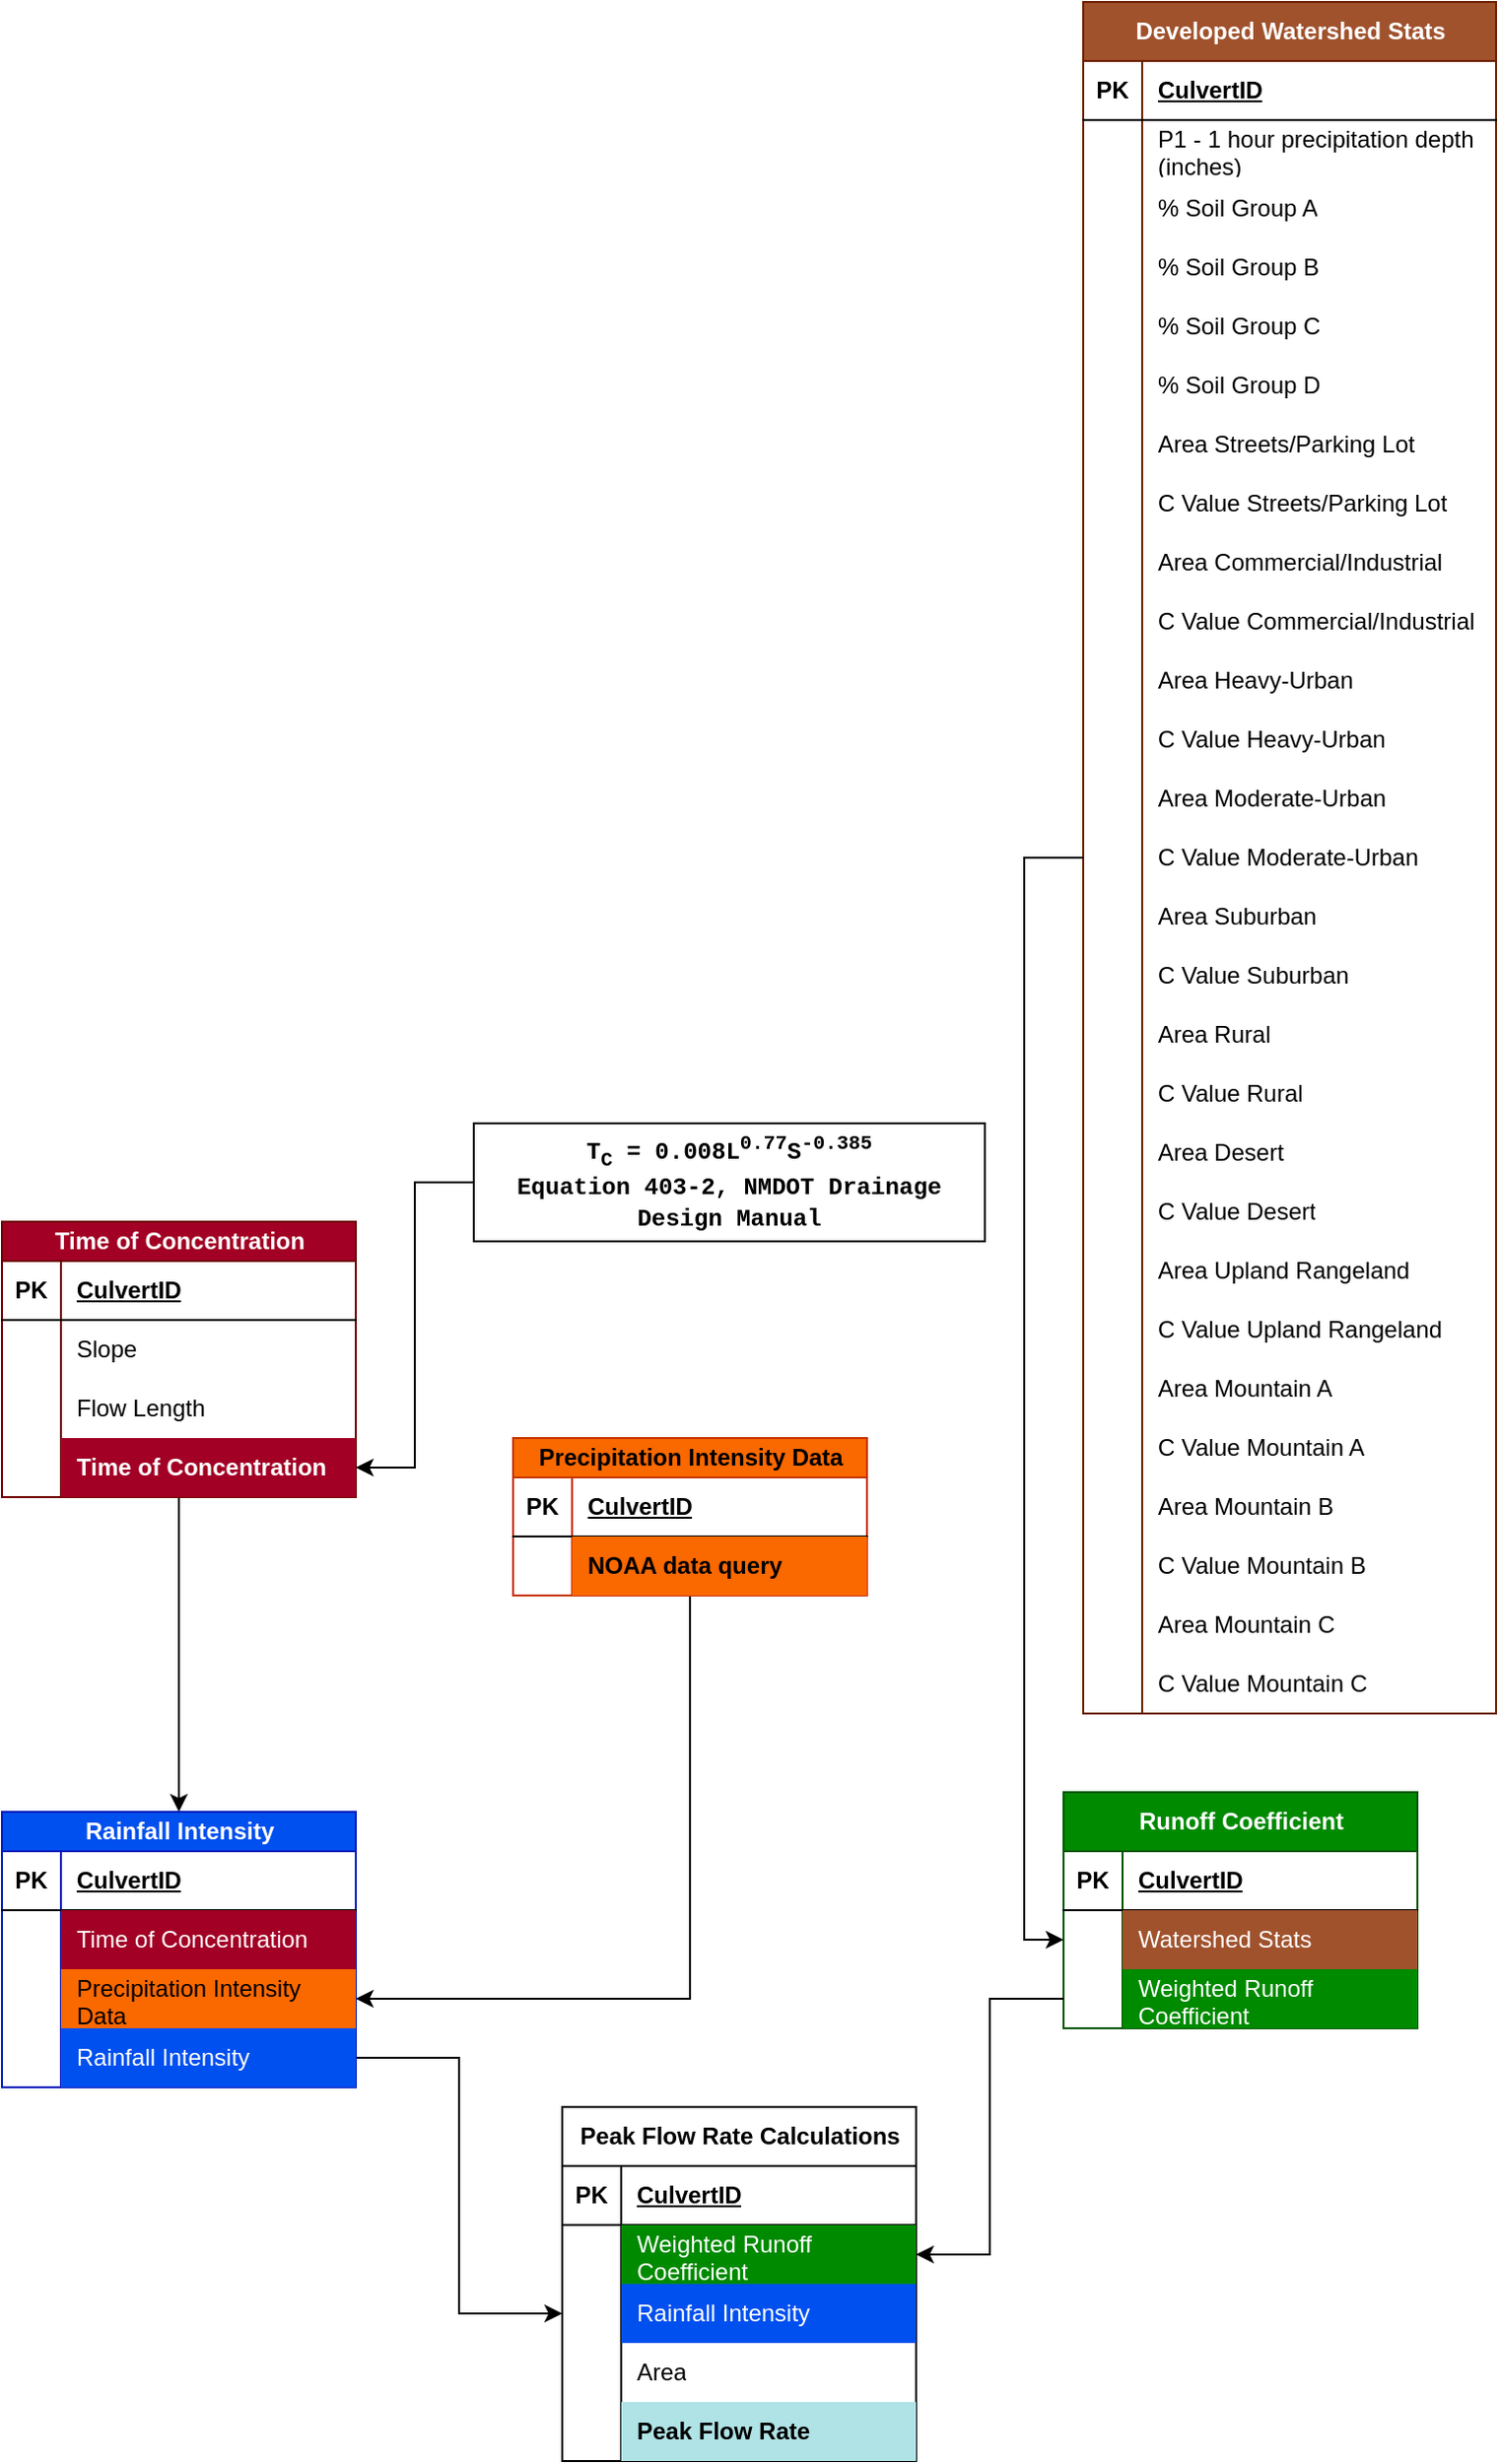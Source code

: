 <mxfile version="27.1.6">
  <diagram name="Page-1" id="UVsX04DEbwktPTbrriTj">
    <mxGraphModel dx="1714" dy="2043" grid="1" gridSize="10" guides="1" tooltips="1" connect="1" arrows="1" fold="1" page="1" pageScale="1" pageWidth="850" pageHeight="1100" math="0" shadow="0">
      <root>
        <mxCell id="0" />
        <mxCell id="1" parent="0" />
        <mxCell id="0A6Mt6PeeLsqoioUWAy--38" value="" style="edgeStyle=orthogonalEdgeStyle;rounded=0;orthogonalLoop=1;jettySize=auto;html=1;exitX=1;exitY=0.5;exitDx=0;exitDy=0;" edge="1" parent="1" source="0A6Mt6PeeLsqoioUWAy--32" target="0A6Mt6PeeLsqoioUWAy--8">
          <mxGeometry relative="1" as="geometry" />
        </mxCell>
        <mxCell id="0A6Mt6PeeLsqoioUWAy--1" value="Peak Flow Rate Calculations" style="shape=table;startSize=30;container=1;collapsible=1;childLayout=tableLayout;fixedRows=1;rowLines=0;fontStyle=1;align=center;resizeLast=1;html=1;" vertex="1" parent="1">
          <mxGeometry x="335" y="630" width="180" height="180" as="geometry" />
        </mxCell>
        <mxCell id="0A6Mt6PeeLsqoioUWAy--2" value="" style="shape=tableRow;horizontal=0;startSize=0;swimlaneHead=0;swimlaneBody=0;fillColor=none;collapsible=0;dropTarget=0;points=[[0,0.5],[1,0.5]];portConstraint=eastwest;top=0;left=0;right=0;bottom=1;" vertex="1" parent="0A6Mt6PeeLsqoioUWAy--1">
          <mxGeometry y="30" width="180" height="30" as="geometry" />
        </mxCell>
        <mxCell id="0A6Mt6PeeLsqoioUWAy--3" value="PK" style="shape=partialRectangle;connectable=0;fillColor=none;top=0;left=0;bottom=0;right=0;fontStyle=1;overflow=hidden;whiteSpace=wrap;html=1;" vertex="1" parent="0A6Mt6PeeLsqoioUWAy--2">
          <mxGeometry width="30" height="30" as="geometry">
            <mxRectangle width="30" height="30" as="alternateBounds" />
          </mxGeometry>
        </mxCell>
        <mxCell id="0A6Mt6PeeLsqoioUWAy--4" value="CulvertID" style="shape=partialRectangle;connectable=0;fillColor=none;top=0;left=0;bottom=0;right=0;align=left;spacingLeft=6;fontStyle=5;overflow=hidden;whiteSpace=wrap;html=1;" vertex="1" parent="0A6Mt6PeeLsqoioUWAy--2">
          <mxGeometry x="30" width="150" height="30" as="geometry">
            <mxRectangle width="150" height="30" as="alternateBounds" />
          </mxGeometry>
        </mxCell>
        <mxCell id="0A6Mt6PeeLsqoioUWAy--49" value="" style="shape=tableRow;horizontal=0;startSize=0;swimlaneHead=0;swimlaneBody=0;fillColor=none;collapsible=0;dropTarget=0;points=[[0,0.5],[1,0.5]];portConstraint=eastwest;top=0;left=0;right=0;bottom=0;" vertex="1" parent="0A6Mt6PeeLsqoioUWAy--1">
          <mxGeometry y="60" width="180" height="30" as="geometry" />
        </mxCell>
        <mxCell id="0A6Mt6PeeLsqoioUWAy--50" value="" style="shape=partialRectangle;connectable=0;fillColor=none;top=0;left=0;bottom=0;right=0;editable=1;overflow=hidden;whiteSpace=wrap;html=1;" vertex="1" parent="0A6Mt6PeeLsqoioUWAy--49">
          <mxGeometry width="30" height="30" as="geometry">
            <mxRectangle width="30" height="30" as="alternateBounds" />
          </mxGeometry>
        </mxCell>
        <mxCell id="0A6Mt6PeeLsqoioUWAy--51" value="Weighted Runoff Coefficient" style="shape=partialRectangle;connectable=0;fillColor=#008a00;top=0;left=0;bottom=0;right=0;align=left;spacingLeft=6;overflow=hidden;whiteSpace=wrap;html=1;fontColor=#ffffff;strokeColor=#005700;" vertex="1" parent="0A6Mt6PeeLsqoioUWAy--49">
          <mxGeometry x="30" width="150" height="30" as="geometry">
            <mxRectangle width="150" height="30" as="alternateBounds" />
          </mxGeometry>
        </mxCell>
        <mxCell id="0A6Mt6PeeLsqoioUWAy--8" value="" style="shape=tableRow;horizontal=0;startSize=0;swimlaneHead=0;swimlaneBody=0;fillColor=none;collapsible=0;dropTarget=0;points=[[0,0.5],[1,0.5]];portConstraint=eastwest;top=0;left=0;right=0;bottom=0;" vertex="1" parent="0A6Mt6PeeLsqoioUWAy--1">
          <mxGeometry y="90" width="180" height="30" as="geometry" />
        </mxCell>
        <mxCell id="0A6Mt6PeeLsqoioUWAy--9" value="" style="shape=partialRectangle;connectable=0;fillColor=none;top=0;left=0;bottom=0;right=0;editable=1;overflow=hidden;whiteSpace=wrap;html=1;" vertex="1" parent="0A6Mt6PeeLsqoioUWAy--8">
          <mxGeometry width="30" height="30" as="geometry">
            <mxRectangle width="30" height="30" as="alternateBounds" />
          </mxGeometry>
        </mxCell>
        <mxCell id="0A6Mt6PeeLsqoioUWAy--10" value="Rainfall Intensity" style="shape=partialRectangle;connectable=0;fillColor=#0050ef;top=0;left=0;bottom=0;right=0;align=left;spacingLeft=6;overflow=hidden;whiteSpace=wrap;html=1;fontColor=#ffffff;strokeColor=#001DBC;" vertex="1" parent="0A6Mt6PeeLsqoioUWAy--8">
          <mxGeometry x="30" width="150" height="30" as="geometry">
            <mxRectangle width="150" height="30" as="alternateBounds" />
          </mxGeometry>
        </mxCell>
        <mxCell id="0A6Mt6PeeLsqoioUWAy--11" value="" style="shape=tableRow;horizontal=0;startSize=0;swimlaneHead=0;swimlaneBody=0;fillColor=none;collapsible=0;dropTarget=0;points=[[0,0.5],[1,0.5]];portConstraint=eastwest;top=0;left=0;right=0;bottom=0;" vertex="1" parent="0A6Mt6PeeLsqoioUWAy--1">
          <mxGeometry y="120" width="180" height="30" as="geometry" />
        </mxCell>
        <mxCell id="0A6Mt6PeeLsqoioUWAy--12" value="" style="shape=partialRectangle;connectable=0;fillColor=none;top=0;left=0;bottom=0;right=0;editable=1;overflow=hidden;whiteSpace=wrap;html=1;" vertex="1" parent="0A6Mt6PeeLsqoioUWAy--11">
          <mxGeometry width="30" height="30" as="geometry">
            <mxRectangle width="30" height="30" as="alternateBounds" />
          </mxGeometry>
        </mxCell>
        <mxCell id="0A6Mt6PeeLsqoioUWAy--13" value="Area" style="shape=partialRectangle;connectable=0;fillColor=none;top=0;left=0;bottom=0;right=0;align=left;spacingLeft=6;overflow=hidden;whiteSpace=wrap;html=1;" vertex="1" parent="0A6Mt6PeeLsqoioUWAy--11">
          <mxGeometry x="30" width="150" height="30" as="geometry">
            <mxRectangle width="150" height="30" as="alternateBounds" />
          </mxGeometry>
        </mxCell>
        <mxCell id="0A6Mt6PeeLsqoioUWAy--5" value="" style="shape=tableRow;horizontal=0;startSize=0;swimlaneHead=0;swimlaneBody=0;fillColor=none;collapsible=0;dropTarget=0;points=[[0,0.5],[1,0.5]];portConstraint=eastwest;top=0;left=0;right=0;bottom=0;" vertex="1" parent="0A6Mt6PeeLsqoioUWAy--1">
          <mxGeometry y="150" width="180" height="30" as="geometry" />
        </mxCell>
        <mxCell id="0A6Mt6PeeLsqoioUWAy--6" value="" style="shape=partialRectangle;connectable=0;fillColor=none;top=0;left=0;bottom=0;right=0;editable=1;overflow=hidden;whiteSpace=wrap;html=1;" vertex="1" parent="0A6Mt6PeeLsqoioUWAy--5">
          <mxGeometry width="30" height="30" as="geometry">
            <mxRectangle width="30" height="30" as="alternateBounds" />
          </mxGeometry>
        </mxCell>
        <mxCell id="0A6Mt6PeeLsqoioUWAy--7" value="Peak Flow Rate" style="shape=partialRectangle;connectable=0;top=0;left=0;bottom=0;right=0;align=left;spacingLeft=6;overflow=hidden;whiteSpace=wrap;html=1;fontStyle=1;fillColor=light-dark(#B0E3E6,#FF0000);strokeColor=#0e8088;" vertex="1" parent="0A6Mt6PeeLsqoioUWAy--5">
          <mxGeometry x="30" width="150" height="30" as="geometry">
            <mxRectangle width="150" height="30" as="alternateBounds" />
          </mxGeometry>
        </mxCell>
        <mxCell id="0A6Mt6PeeLsqoioUWAy--108" value="" style="edgeStyle=orthogonalEdgeStyle;rounded=0;orthogonalLoop=1;jettySize=auto;html=1;" edge="1" parent="1" source="0A6Mt6PeeLsqoioUWAy--89" target="0A6Mt6PeeLsqoioUWAy--25">
          <mxGeometry relative="1" as="geometry" />
        </mxCell>
        <mxCell id="0A6Mt6PeeLsqoioUWAy--132" value="" style="edgeStyle=orthogonalEdgeStyle;rounded=0;orthogonalLoop=1;jettySize=auto;html=1;entryX=1;entryY=0.5;entryDx=0;entryDy=0;" edge="1" parent="1" source="0A6Mt6PeeLsqoioUWAy--119" target="0A6Mt6PeeLsqoioUWAy--42">
          <mxGeometry relative="1" as="geometry" />
        </mxCell>
        <mxCell id="0A6Mt6PeeLsqoioUWAy--25" value="Rainfall Intensity" style="shape=table;startSize=20;container=1;collapsible=1;childLayout=tableLayout;fixedRows=1;rowLines=0;fontStyle=1;align=center;resizeLast=1;html=1;fillColor=#0050ef;fontColor=#ffffff;strokeColor=#001DBC;swimlaneLine=1;" vertex="1" parent="1">
          <mxGeometry x="50" y="480" width="180" height="140" as="geometry">
            <mxRectangle x="30" y="470" width="160" height="30" as="alternateBounds" />
          </mxGeometry>
        </mxCell>
        <mxCell id="0A6Mt6PeeLsqoioUWAy--26" value="" style="shape=tableRow;horizontal=0;startSize=0;swimlaneHead=0;swimlaneBody=0;fillColor=none;collapsible=0;dropTarget=0;points=[[0,0.5],[1,0.5]];portConstraint=eastwest;top=0;left=0;right=0;bottom=1;" vertex="1" parent="0A6Mt6PeeLsqoioUWAy--25">
          <mxGeometry y="20" width="180" height="30" as="geometry" />
        </mxCell>
        <mxCell id="0A6Mt6PeeLsqoioUWAy--27" value="PK" style="shape=partialRectangle;connectable=0;fillColor=none;top=0;left=0;bottom=0;right=0;fontStyle=1;overflow=hidden;whiteSpace=wrap;html=1;" vertex="1" parent="0A6Mt6PeeLsqoioUWAy--26">
          <mxGeometry width="30" height="30" as="geometry">
            <mxRectangle width="30" height="30" as="alternateBounds" />
          </mxGeometry>
        </mxCell>
        <mxCell id="0A6Mt6PeeLsqoioUWAy--28" value="CulvertID" style="shape=partialRectangle;connectable=0;fillColor=none;top=0;left=0;bottom=0;right=0;align=left;spacingLeft=6;fontStyle=5;overflow=hidden;whiteSpace=wrap;html=1;" vertex="1" parent="0A6Mt6PeeLsqoioUWAy--26">
          <mxGeometry x="30" width="150" height="30" as="geometry">
            <mxRectangle width="150" height="30" as="alternateBounds" />
          </mxGeometry>
        </mxCell>
        <mxCell id="0A6Mt6PeeLsqoioUWAy--29" value="" style="shape=tableRow;horizontal=0;startSize=0;swimlaneHead=0;swimlaneBody=0;fillColor=none;collapsible=0;dropTarget=0;points=[[0,0.5],[1,0.5]];portConstraint=eastwest;top=0;left=0;right=0;bottom=0;" vertex="1" parent="0A6Mt6PeeLsqoioUWAy--25">
          <mxGeometry y="50" width="180" height="30" as="geometry" />
        </mxCell>
        <mxCell id="0A6Mt6PeeLsqoioUWAy--30" value="" style="shape=partialRectangle;connectable=0;fillColor=none;top=0;left=0;bottom=0;right=0;editable=1;overflow=hidden;whiteSpace=wrap;html=1;" vertex="1" parent="0A6Mt6PeeLsqoioUWAy--29">
          <mxGeometry width="30" height="30" as="geometry">
            <mxRectangle width="30" height="30" as="alternateBounds" />
          </mxGeometry>
        </mxCell>
        <mxCell id="0A6Mt6PeeLsqoioUWAy--31" value="Time of Concentration" style="shape=partialRectangle;connectable=0;fillColor=#a20025;top=0;left=0;bottom=0;right=0;align=left;spacingLeft=6;overflow=hidden;whiteSpace=wrap;html=1;fontColor=#ffffff;strokeColor=#6F0000;" vertex="1" parent="0A6Mt6PeeLsqoioUWAy--29">
          <mxGeometry x="30" width="150" height="30" as="geometry">
            <mxRectangle width="150" height="30" as="alternateBounds" />
          </mxGeometry>
        </mxCell>
        <mxCell id="0A6Mt6PeeLsqoioUWAy--42" value="" style="shape=tableRow;horizontal=0;startSize=0;swimlaneHead=0;swimlaneBody=0;fillColor=none;collapsible=0;dropTarget=0;points=[[0,0.5],[1,0.5]];portConstraint=eastwest;top=0;left=0;right=0;bottom=0;" vertex="1" parent="0A6Mt6PeeLsqoioUWAy--25">
          <mxGeometry y="80" width="180" height="30" as="geometry" />
        </mxCell>
        <mxCell id="0A6Mt6PeeLsqoioUWAy--43" value="" style="shape=partialRectangle;connectable=0;fillColor=none;top=0;left=0;bottom=0;right=0;editable=1;overflow=hidden;whiteSpace=wrap;html=1;" vertex="1" parent="0A6Mt6PeeLsqoioUWAy--42">
          <mxGeometry width="30" height="30" as="geometry">
            <mxRectangle width="30" height="30" as="alternateBounds" />
          </mxGeometry>
        </mxCell>
        <mxCell id="0A6Mt6PeeLsqoioUWAy--44" value="Precipitation Intensity Data" style="shape=partialRectangle;connectable=0;fillColor=#fa6800;top=0;left=0;bottom=0;right=0;align=left;spacingLeft=6;overflow=hidden;whiteSpace=wrap;html=1;fontColor=#000000;strokeColor=#C73500;" vertex="1" parent="0A6Mt6PeeLsqoioUWAy--42">
          <mxGeometry x="30" width="150" height="30" as="geometry">
            <mxRectangle width="150" height="30" as="alternateBounds" />
          </mxGeometry>
        </mxCell>
        <mxCell id="0A6Mt6PeeLsqoioUWAy--32" value="" style="shape=tableRow;horizontal=0;startSize=0;swimlaneHead=0;swimlaneBody=0;fillColor=none;collapsible=0;dropTarget=0;points=[[0,0.5],[1,0.5]];portConstraint=eastwest;top=0;left=0;right=0;bottom=0;" vertex="1" parent="0A6Mt6PeeLsqoioUWAy--25">
          <mxGeometry y="110" width="180" height="30" as="geometry" />
        </mxCell>
        <mxCell id="0A6Mt6PeeLsqoioUWAy--33" value="" style="shape=partialRectangle;connectable=0;fillColor=none;top=0;left=0;bottom=0;right=0;editable=1;overflow=hidden;whiteSpace=wrap;html=1;" vertex="1" parent="0A6Mt6PeeLsqoioUWAy--32">
          <mxGeometry width="30" height="30" as="geometry">
            <mxRectangle width="30" height="30" as="alternateBounds" />
          </mxGeometry>
        </mxCell>
        <mxCell id="0A6Mt6PeeLsqoioUWAy--34" value="Rainfall Intensity" style="shape=partialRectangle;connectable=0;fillColor=#0050ef;top=0;left=0;bottom=0;right=0;align=left;spacingLeft=6;overflow=hidden;whiteSpace=wrap;html=1;fontColor=#ffffff;strokeColor=#001DBC;" vertex="1" parent="0A6Mt6PeeLsqoioUWAy--32">
          <mxGeometry x="30" width="150" height="30" as="geometry">
            <mxRectangle width="150" height="30" as="alternateBounds" />
          </mxGeometry>
        </mxCell>
        <mxCell id="0A6Mt6PeeLsqoioUWAy--69" value="Runoff Coefficient" style="shape=table;startSize=30;container=1;collapsible=1;childLayout=tableLayout;fixedRows=1;rowLines=0;fontStyle=1;align=center;resizeLast=1;html=1;fillColor=#008a00;fontColor=#ffffff;strokeColor=#005700;" vertex="1" parent="1">
          <mxGeometry x="590" y="470" width="180" height="120" as="geometry" />
        </mxCell>
        <mxCell id="0A6Mt6PeeLsqoioUWAy--70" value="" style="shape=tableRow;horizontal=0;startSize=0;swimlaneHead=0;swimlaneBody=0;fillColor=none;collapsible=0;dropTarget=0;points=[[0,0.5],[1,0.5]];portConstraint=eastwest;top=0;left=0;right=0;bottom=1;" vertex="1" parent="0A6Mt6PeeLsqoioUWAy--69">
          <mxGeometry y="30" width="180" height="30" as="geometry" />
        </mxCell>
        <mxCell id="0A6Mt6PeeLsqoioUWAy--71" value="PK" style="shape=partialRectangle;connectable=0;fillColor=none;top=0;left=0;bottom=0;right=0;fontStyle=1;overflow=hidden;whiteSpace=wrap;html=1;" vertex="1" parent="0A6Mt6PeeLsqoioUWAy--70">
          <mxGeometry width="30" height="30" as="geometry">
            <mxRectangle width="30" height="30" as="alternateBounds" />
          </mxGeometry>
        </mxCell>
        <mxCell id="0A6Mt6PeeLsqoioUWAy--72" value="CulvertID" style="shape=partialRectangle;connectable=0;fillColor=none;top=0;left=0;bottom=0;right=0;align=left;spacingLeft=6;fontStyle=5;overflow=hidden;whiteSpace=wrap;html=1;" vertex="1" parent="0A6Mt6PeeLsqoioUWAy--70">
          <mxGeometry x="30" width="150" height="30" as="geometry">
            <mxRectangle width="150" height="30" as="alternateBounds" />
          </mxGeometry>
        </mxCell>
        <mxCell id="0A6Mt6PeeLsqoioUWAy--73" value="" style="shape=tableRow;horizontal=0;startSize=0;swimlaneHead=0;swimlaneBody=0;fillColor=none;collapsible=0;dropTarget=0;points=[[0,0.5],[1,0.5]];portConstraint=eastwest;top=0;left=0;right=0;bottom=0;" vertex="1" parent="0A6Mt6PeeLsqoioUWAy--69">
          <mxGeometry y="60" width="180" height="30" as="geometry" />
        </mxCell>
        <mxCell id="0A6Mt6PeeLsqoioUWAy--74" value="" style="shape=partialRectangle;connectable=0;fillColor=none;top=0;left=0;bottom=0;right=0;editable=1;overflow=hidden;whiteSpace=wrap;html=1;" vertex="1" parent="0A6Mt6PeeLsqoioUWAy--73">
          <mxGeometry width="30" height="30" as="geometry">
            <mxRectangle width="30" height="30" as="alternateBounds" />
          </mxGeometry>
        </mxCell>
        <mxCell id="0A6Mt6PeeLsqoioUWAy--75" value="Watershed Stats" style="shape=partialRectangle;connectable=0;fillColor=#a0522d;top=0;left=0;bottom=0;right=0;align=left;spacingLeft=6;overflow=hidden;whiteSpace=wrap;html=1;fontColor=#ffffff;strokeColor=#6D1F00;" vertex="1" parent="0A6Mt6PeeLsqoioUWAy--73">
          <mxGeometry x="30" width="150" height="30" as="geometry">
            <mxRectangle width="150" height="30" as="alternateBounds" />
          </mxGeometry>
        </mxCell>
        <mxCell id="0A6Mt6PeeLsqoioUWAy--79" value="" style="shape=tableRow;horizontal=0;startSize=0;swimlaneHead=0;swimlaneBody=0;fillColor=none;collapsible=0;dropTarget=0;points=[[0,0.5],[1,0.5]];portConstraint=eastwest;top=0;left=0;right=0;bottom=0;" vertex="1" parent="0A6Mt6PeeLsqoioUWAy--69">
          <mxGeometry y="90" width="180" height="30" as="geometry" />
        </mxCell>
        <mxCell id="0A6Mt6PeeLsqoioUWAy--80" value="" style="shape=partialRectangle;connectable=0;fillColor=none;top=0;left=0;bottom=0;right=0;editable=1;overflow=hidden;whiteSpace=wrap;html=1;" vertex="1" parent="0A6Mt6PeeLsqoioUWAy--79">
          <mxGeometry width="30" height="30" as="geometry">
            <mxRectangle width="30" height="30" as="alternateBounds" />
          </mxGeometry>
        </mxCell>
        <mxCell id="0A6Mt6PeeLsqoioUWAy--81" value="Weighted Runoff Coefficient" style="shape=partialRectangle;connectable=0;fillColor=#008a00;top=0;left=0;bottom=0;right=0;align=left;spacingLeft=6;overflow=hidden;whiteSpace=wrap;html=1;fontColor=#ffffff;strokeColor=#005700;" vertex="1" parent="0A6Mt6PeeLsqoioUWAy--79">
          <mxGeometry x="30" width="150" height="30" as="geometry">
            <mxRectangle width="150" height="30" as="alternateBounds" />
          </mxGeometry>
        </mxCell>
        <mxCell id="0A6Mt6PeeLsqoioUWAy--82" value="" style="edgeStyle=orthogonalEdgeStyle;rounded=0;orthogonalLoop=1;jettySize=auto;html=1;exitX=0;exitY=0.5;exitDx=0;exitDy=0;entryX=1;entryY=0.5;entryDx=0;entryDy=0;" edge="1" parent="1" source="0A6Mt6PeeLsqoioUWAy--79" target="0A6Mt6PeeLsqoioUWAy--49">
          <mxGeometry relative="1" as="geometry">
            <mxPoint x="720" y="800" as="sourcePoint" />
            <mxPoint x="510" y="671" as="targetPoint" />
          </mxGeometry>
        </mxCell>
        <mxCell id="0A6Mt6PeeLsqoioUWAy--89" value="Time of Concentration" style="shape=table;startSize=20;container=1;collapsible=1;childLayout=tableLayout;fixedRows=1;rowLines=0;fontStyle=1;align=center;resizeLast=1;html=1;fillColor=#a20025;fontColor=#ffffff;strokeColor=#6F0000;swimlaneLine=1;" vertex="1" parent="1">
          <mxGeometry x="50" y="180" width="180" height="140" as="geometry">
            <mxRectangle x="30" y="470" width="160" height="30" as="alternateBounds" />
          </mxGeometry>
        </mxCell>
        <mxCell id="0A6Mt6PeeLsqoioUWAy--90" value="" style="shape=tableRow;horizontal=0;startSize=0;swimlaneHead=0;swimlaneBody=0;fillColor=none;collapsible=0;dropTarget=0;points=[[0,0.5],[1,0.5]];portConstraint=eastwest;top=0;left=0;right=0;bottom=1;" vertex="1" parent="0A6Mt6PeeLsqoioUWAy--89">
          <mxGeometry y="20" width="180" height="30" as="geometry" />
        </mxCell>
        <mxCell id="0A6Mt6PeeLsqoioUWAy--91" value="PK" style="shape=partialRectangle;connectable=0;fillColor=none;top=0;left=0;bottom=0;right=0;fontStyle=1;overflow=hidden;whiteSpace=wrap;html=1;" vertex="1" parent="0A6Mt6PeeLsqoioUWAy--90">
          <mxGeometry width="30" height="30" as="geometry">
            <mxRectangle width="30" height="30" as="alternateBounds" />
          </mxGeometry>
        </mxCell>
        <mxCell id="0A6Mt6PeeLsqoioUWAy--92" value="CulvertID" style="shape=partialRectangle;connectable=0;fillColor=none;top=0;left=0;bottom=0;right=0;align=left;spacingLeft=6;fontStyle=5;overflow=hidden;whiteSpace=wrap;html=1;" vertex="1" parent="0A6Mt6PeeLsqoioUWAy--90">
          <mxGeometry x="30" width="150" height="30" as="geometry">
            <mxRectangle width="150" height="30" as="alternateBounds" />
          </mxGeometry>
        </mxCell>
        <mxCell id="0A6Mt6PeeLsqoioUWAy--93" value="" style="shape=tableRow;horizontal=0;startSize=0;swimlaneHead=0;swimlaneBody=0;fillColor=none;collapsible=0;dropTarget=0;points=[[0,0.5],[1,0.5]];portConstraint=eastwest;top=0;left=0;right=0;bottom=0;" vertex="1" parent="0A6Mt6PeeLsqoioUWAy--89">
          <mxGeometry y="50" width="180" height="30" as="geometry" />
        </mxCell>
        <mxCell id="0A6Mt6PeeLsqoioUWAy--94" value="" style="shape=partialRectangle;connectable=0;fillColor=none;top=0;left=0;bottom=0;right=0;editable=1;overflow=hidden;whiteSpace=wrap;html=1;" vertex="1" parent="0A6Mt6PeeLsqoioUWAy--93">
          <mxGeometry width="30" height="30" as="geometry">
            <mxRectangle width="30" height="30" as="alternateBounds" />
          </mxGeometry>
        </mxCell>
        <mxCell id="0A6Mt6PeeLsqoioUWAy--95" value="Slope" style="shape=partialRectangle;connectable=0;fillColor=none;top=0;left=0;bottom=0;right=0;align=left;spacingLeft=6;overflow=hidden;whiteSpace=wrap;html=1;" vertex="1" parent="0A6Mt6PeeLsqoioUWAy--93">
          <mxGeometry x="30" width="150" height="30" as="geometry">
            <mxRectangle width="150" height="30" as="alternateBounds" />
          </mxGeometry>
        </mxCell>
        <mxCell id="0A6Mt6PeeLsqoioUWAy--96" value="" style="shape=tableRow;horizontal=0;startSize=0;swimlaneHead=0;swimlaneBody=0;fillColor=none;collapsible=0;dropTarget=0;points=[[0,0.5],[1,0.5]];portConstraint=eastwest;top=0;left=0;right=0;bottom=0;" vertex="1" parent="0A6Mt6PeeLsqoioUWAy--89">
          <mxGeometry y="80" width="180" height="30" as="geometry" />
        </mxCell>
        <mxCell id="0A6Mt6PeeLsqoioUWAy--97" value="" style="shape=partialRectangle;connectable=0;fillColor=none;top=0;left=0;bottom=0;right=0;editable=1;overflow=hidden;whiteSpace=wrap;html=1;" vertex="1" parent="0A6Mt6PeeLsqoioUWAy--96">
          <mxGeometry width="30" height="30" as="geometry">
            <mxRectangle width="30" height="30" as="alternateBounds" />
          </mxGeometry>
        </mxCell>
        <mxCell id="0A6Mt6PeeLsqoioUWAy--98" value="Flow Length" style="shape=partialRectangle;connectable=0;fillColor=none;top=0;left=0;bottom=0;right=0;align=left;spacingLeft=6;overflow=hidden;whiteSpace=wrap;html=1;" vertex="1" parent="0A6Mt6PeeLsqoioUWAy--96">
          <mxGeometry x="30" width="150" height="30" as="geometry">
            <mxRectangle width="150" height="30" as="alternateBounds" />
          </mxGeometry>
        </mxCell>
        <mxCell id="0A6Mt6PeeLsqoioUWAy--99" value="" style="shape=tableRow;horizontal=0;startSize=0;swimlaneHead=0;swimlaneBody=0;fillColor=none;collapsible=0;dropTarget=0;points=[[0,0.5],[1,0.5]];portConstraint=eastwest;top=0;left=0;right=0;bottom=0;" vertex="1" parent="0A6Mt6PeeLsqoioUWAy--89">
          <mxGeometry y="110" width="180" height="30" as="geometry" />
        </mxCell>
        <mxCell id="0A6Mt6PeeLsqoioUWAy--100" value="" style="shape=partialRectangle;connectable=0;fillColor=none;top=0;left=0;bottom=0;right=0;editable=1;overflow=hidden;whiteSpace=wrap;html=1;" vertex="1" parent="0A6Mt6PeeLsqoioUWAy--99">
          <mxGeometry width="30" height="30" as="geometry">
            <mxRectangle width="30" height="30" as="alternateBounds" />
          </mxGeometry>
        </mxCell>
        <mxCell id="0A6Mt6PeeLsqoioUWAy--101" value="Time of Concentration" style="shape=partialRectangle;connectable=0;fillColor=#a20025;top=0;left=0;bottom=0;right=0;align=left;spacingLeft=6;overflow=hidden;whiteSpace=wrap;html=1;fontColor=#ffffff;strokeColor=#6F0000;fontStyle=1" vertex="1" parent="0A6Mt6PeeLsqoioUWAy--99">
          <mxGeometry x="30" width="150" height="30" as="geometry">
            <mxRectangle width="150" height="30" as="alternateBounds" />
          </mxGeometry>
        </mxCell>
        <mxCell id="0A6Mt6PeeLsqoioUWAy--110" style="edgeStyle=orthogonalEdgeStyle;rounded=0;orthogonalLoop=1;jettySize=auto;html=1;exitX=0;exitY=0.5;exitDx=0;exitDy=0;entryX=1;entryY=0.5;entryDx=0;entryDy=0;" edge="1" parent="1" source="0A6Mt6PeeLsqoioUWAy--109" target="0A6Mt6PeeLsqoioUWAy--99">
          <mxGeometry relative="1" as="geometry" />
        </mxCell>
        <mxCell id="0A6Mt6PeeLsqoioUWAy--109" value="&lt;font face=&quot;Courier New&quot;&gt;T&lt;sub style=&quot;&quot;&gt;C&lt;/sub&gt;&amp;nbsp;= 0.008L&lt;sup style=&quot;&quot;&gt;0.77&lt;/sup&gt;S&lt;sup style=&quot;&quot;&gt;-0.385&lt;/sup&gt;&lt;/font&gt;&lt;div&gt;&lt;font face=&quot;Courier New&quot;&gt;Equation 403-2, NMDOT Drainage Design Manual&lt;/font&gt;&lt;/div&gt;" style="whiteSpace=wrap;html=1;startSize=20;fontStyle=1;" vertex="1" parent="1">
          <mxGeometry x="290" y="130" width="260" height="60" as="geometry" />
        </mxCell>
        <mxCell id="0A6Mt6PeeLsqoioUWAy--119" value="Precipitation Intensity Data" style="shape=table;startSize=20;container=1;collapsible=1;childLayout=tableLayout;fixedRows=1;rowLines=0;fontStyle=1;align=center;resizeLast=1;html=1;fillColor=#fa6800;fontColor=#000000;strokeColor=#C73500;swimlaneLine=1;" vertex="1" parent="1">
          <mxGeometry x="310" y="290" width="180" height="80" as="geometry">
            <mxRectangle x="30" y="470" width="160" height="30" as="alternateBounds" />
          </mxGeometry>
        </mxCell>
        <mxCell id="0A6Mt6PeeLsqoioUWAy--120" value="" style="shape=tableRow;horizontal=0;startSize=0;swimlaneHead=0;swimlaneBody=0;fillColor=none;collapsible=0;dropTarget=0;points=[[0,0.5],[1,0.5]];portConstraint=eastwest;top=0;left=0;right=0;bottom=1;" vertex="1" parent="0A6Mt6PeeLsqoioUWAy--119">
          <mxGeometry y="20" width="180" height="30" as="geometry" />
        </mxCell>
        <mxCell id="0A6Mt6PeeLsqoioUWAy--121" value="PK" style="shape=partialRectangle;connectable=0;fillColor=none;top=0;left=0;bottom=0;right=0;fontStyle=1;overflow=hidden;whiteSpace=wrap;html=1;" vertex="1" parent="0A6Mt6PeeLsqoioUWAy--120">
          <mxGeometry width="30" height="30" as="geometry">
            <mxRectangle width="30" height="30" as="alternateBounds" />
          </mxGeometry>
        </mxCell>
        <mxCell id="0A6Mt6PeeLsqoioUWAy--122" value="CulvertID" style="shape=partialRectangle;connectable=0;fillColor=none;top=0;left=0;bottom=0;right=0;align=left;spacingLeft=6;fontStyle=5;overflow=hidden;whiteSpace=wrap;html=1;" vertex="1" parent="0A6Mt6PeeLsqoioUWAy--120">
          <mxGeometry x="30" width="150" height="30" as="geometry">
            <mxRectangle width="150" height="30" as="alternateBounds" />
          </mxGeometry>
        </mxCell>
        <mxCell id="0A6Mt6PeeLsqoioUWAy--129" value="" style="shape=tableRow;horizontal=0;startSize=0;swimlaneHead=0;swimlaneBody=0;fillColor=none;collapsible=0;dropTarget=0;points=[[0,0.5],[1,0.5]];portConstraint=eastwest;top=0;left=0;right=0;bottom=0;" vertex="1" parent="0A6Mt6PeeLsqoioUWAy--119">
          <mxGeometry y="50" width="180" height="30" as="geometry" />
        </mxCell>
        <mxCell id="0A6Mt6PeeLsqoioUWAy--130" value="" style="shape=partialRectangle;connectable=0;fillColor=none;top=0;left=0;bottom=0;right=0;editable=1;overflow=hidden;whiteSpace=wrap;html=1;" vertex="1" parent="0A6Mt6PeeLsqoioUWAy--129">
          <mxGeometry width="30" height="30" as="geometry">
            <mxRectangle width="30" height="30" as="alternateBounds" />
          </mxGeometry>
        </mxCell>
        <mxCell id="0A6Mt6PeeLsqoioUWAy--131" value="NOAA data query" style="shape=partialRectangle;connectable=0;fillColor=#fa6800;top=0;left=0;bottom=0;right=0;align=left;spacingLeft=6;overflow=hidden;whiteSpace=wrap;html=1;fontColor=#000000;strokeColor=#C73500;fontStyle=1" vertex="1" parent="0A6Mt6PeeLsqoioUWAy--129">
          <mxGeometry x="30" width="150" height="30" as="geometry">
            <mxRectangle width="150" height="30" as="alternateBounds" />
          </mxGeometry>
        </mxCell>
        <mxCell id="0A6Mt6PeeLsqoioUWAy--133" value="Developed Watershed Stats" style="shape=table;startSize=30;container=1;collapsible=1;childLayout=tableLayout;fixedRows=1;rowLines=0;fontStyle=1;align=center;resizeLast=1;html=1;fillColor=#a0522d;fontColor=#ffffff;strokeColor=#6D1F00;" vertex="1" parent="1">
          <mxGeometry x="600" y="-440" width="210" height="870" as="geometry">
            <mxRectangle x="620" y="320" width="190" height="30" as="alternateBounds" />
          </mxGeometry>
        </mxCell>
        <mxCell id="0A6Mt6PeeLsqoioUWAy--134" value="" style="shape=tableRow;horizontal=0;startSize=0;swimlaneHead=0;swimlaneBody=0;fillColor=none;collapsible=0;dropTarget=0;points=[[0,0.5],[1,0.5]];portConstraint=eastwest;top=0;left=0;right=0;bottom=1;" vertex="1" parent="0A6Mt6PeeLsqoioUWAy--133">
          <mxGeometry y="30" width="210" height="30" as="geometry" />
        </mxCell>
        <mxCell id="0A6Mt6PeeLsqoioUWAy--135" value="PK" style="shape=partialRectangle;connectable=0;fillColor=none;top=0;left=0;bottom=0;right=0;fontStyle=1;overflow=hidden;whiteSpace=wrap;html=1;" vertex="1" parent="0A6Mt6PeeLsqoioUWAy--134">
          <mxGeometry width="30" height="30" as="geometry">
            <mxRectangle width="30" height="30" as="alternateBounds" />
          </mxGeometry>
        </mxCell>
        <mxCell id="0A6Mt6PeeLsqoioUWAy--136" value="CulvertID" style="shape=partialRectangle;connectable=0;fillColor=none;top=0;left=0;bottom=0;right=0;align=left;spacingLeft=6;fontStyle=5;overflow=hidden;whiteSpace=wrap;html=1;" vertex="1" parent="0A6Mt6PeeLsqoioUWAy--134">
          <mxGeometry x="30" width="180" height="30" as="geometry">
            <mxRectangle width="180" height="30" as="alternateBounds" />
          </mxGeometry>
        </mxCell>
        <mxCell id="0A6Mt6PeeLsqoioUWAy--165" value="" style="shape=tableRow;horizontal=0;startSize=0;swimlaneHead=0;swimlaneBody=0;fillColor=none;collapsible=0;dropTarget=0;points=[[0,0.5],[1,0.5]];portConstraint=eastwest;top=0;left=0;right=0;bottom=0;" vertex="1" parent="0A6Mt6PeeLsqoioUWAy--133">
          <mxGeometry y="60" width="210" height="30" as="geometry" />
        </mxCell>
        <mxCell id="0A6Mt6PeeLsqoioUWAy--166" value="" style="shape=partialRectangle;connectable=0;fillColor=none;top=0;left=0;bottom=0;right=0;editable=1;overflow=hidden;whiteSpace=wrap;html=1;" vertex="1" parent="0A6Mt6PeeLsqoioUWAy--165">
          <mxGeometry width="30" height="30" as="geometry">
            <mxRectangle width="30" height="30" as="alternateBounds" />
          </mxGeometry>
        </mxCell>
        <mxCell id="0A6Mt6PeeLsqoioUWAy--167" value="P1 - 1 hour precipitation depth (inches)" style="shape=partialRectangle;connectable=0;fillColor=none;top=0;left=0;bottom=0;right=0;align=left;spacingLeft=6;overflow=hidden;whiteSpace=wrap;html=1;" vertex="1" parent="0A6Mt6PeeLsqoioUWAy--165">
          <mxGeometry x="30" width="180" height="30" as="geometry">
            <mxRectangle width="180" height="30" as="alternateBounds" />
          </mxGeometry>
        </mxCell>
        <mxCell id="0A6Mt6PeeLsqoioUWAy--259" value="" style="shape=tableRow;horizontal=0;startSize=0;swimlaneHead=0;swimlaneBody=0;fillColor=none;collapsible=0;dropTarget=0;points=[[0,0.5],[1,0.5]];portConstraint=eastwest;top=0;left=0;right=0;bottom=0;" vertex="1" parent="0A6Mt6PeeLsqoioUWAy--133">
          <mxGeometry y="90" width="210" height="30" as="geometry" />
        </mxCell>
        <mxCell id="0A6Mt6PeeLsqoioUWAy--260" value="" style="shape=partialRectangle;connectable=0;fillColor=none;top=0;left=0;bottom=0;right=0;editable=1;overflow=hidden;whiteSpace=wrap;html=1;" vertex="1" parent="0A6Mt6PeeLsqoioUWAy--259">
          <mxGeometry width="30" height="30" as="geometry">
            <mxRectangle width="30" height="30" as="alternateBounds" />
          </mxGeometry>
        </mxCell>
        <mxCell id="0A6Mt6PeeLsqoioUWAy--261" value="% Soil Group A" style="shape=partialRectangle;connectable=0;fillColor=none;top=0;left=0;bottom=0;right=0;align=left;spacingLeft=6;overflow=hidden;whiteSpace=wrap;html=1;" vertex="1" parent="0A6Mt6PeeLsqoioUWAy--259">
          <mxGeometry x="30" width="180" height="30" as="geometry">
            <mxRectangle width="180" height="30" as="alternateBounds" />
          </mxGeometry>
        </mxCell>
        <mxCell id="0A6Mt6PeeLsqoioUWAy--146" value="" style="shape=tableRow;horizontal=0;startSize=0;swimlaneHead=0;swimlaneBody=0;fillColor=none;collapsible=0;dropTarget=0;points=[[0,0.5],[1,0.5]];portConstraint=eastwest;top=0;left=0;right=0;bottom=0;" vertex="1" parent="0A6Mt6PeeLsqoioUWAy--133">
          <mxGeometry y="120" width="210" height="30" as="geometry" />
        </mxCell>
        <mxCell id="0A6Mt6PeeLsqoioUWAy--147" value="" style="shape=partialRectangle;connectable=0;fillColor=none;top=0;left=0;bottom=0;right=0;editable=1;overflow=hidden;whiteSpace=wrap;html=1;" vertex="1" parent="0A6Mt6PeeLsqoioUWAy--146">
          <mxGeometry width="30" height="30" as="geometry">
            <mxRectangle width="30" height="30" as="alternateBounds" />
          </mxGeometry>
        </mxCell>
        <mxCell id="0A6Mt6PeeLsqoioUWAy--148" value="% Soil Group B" style="shape=partialRectangle;connectable=0;fillColor=none;top=0;left=0;bottom=0;right=0;align=left;spacingLeft=6;overflow=hidden;whiteSpace=wrap;html=1;" vertex="1" parent="0A6Mt6PeeLsqoioUWAy--146">
          <mxGeometry x="30" width="180" height="30" as="geometry">
            <mxRectangle width="180" height="30" as="alternateBounds" />
          </mxGeometry>
        </mxCell>
        <mxCell id="0A6Mt6PeeLsqoioUWAy--149" value="" style="shape=tableRow;horizontal=0;startSize=0;swimlaneHead=0;swimlaneBody=0;fillColor=none;collapsible=0;dropTarget=0;points=[[0,0.5],[1,0.5]];portConstraint=eastwest;top=0;left=0;right=0;bottom=0;" vertex="1" parent="0A6Mt6PeeLsqoioUWAy--133">
          <mxGeometry y="150" width="210" height="30" as="geometry" />
        </mxCell>
        <mxCell id="0A6Mt6PeeLsqoioUWAy--150" value="" style="shape=partialRectangle;connectable=0;fillColor=none;top=0;left=0;bottom=0;right=0;editable=1;overflow=hidden;whiteSpace=wrap;html=1;" vertex="1" parent="0A6Mt6PeeLsqoioUWAy--149">
          <mxGeometry width="30" height="30" as="geometry">
            <mxRectangle width="30" height="30" as="alternateBounds" />
          </mxGeometry>
        </mxCell>
        <mxCell id="0A6Mt6PeeLsqoioUWAy--151" value="% Soil Group C" style="shape=partialRectangle;connectable=0;fillColor=none;top=0;left=0;bottom=0;right=0;align=left;spacingLeft=6;overflow=hidden;whiteSpace=wrap;html=1;" vertex="1" parent="0A6Mt6PeeLsqoioUWAy--149">
          <mxGeometry x="30" width="180" height="30" as="geometry">
            <mxRectangle width="180" height="30" as="alternateBounds" />
          </mxGeometry>
        </mxCell>
        <mxCell id="0A6Mt6PeeLsqoioUWAy--152" value="" style="shape=tableRow;horizontal=0;startSize=0;swimlaneHead=0;swimlaneBody=0;fillColor=none;collapsible=0;dropTarget=0;points=[[0,0.5],[1,0.5]];portConstraint=eastwest;top=0;left=0;right=0;bottom=0;" vertex="1" parent="0A6Mt6PeeLsqoioUWAy--133">
          <mxGeometry y="180" width="210" height="30" as="geometry" />
        </mxCell>
        <mxCell id="0A6Mt6PeeLsqoioUWAy--153" value="" style="shape=partialRectangle;connectable=0;fillColor=none;top=0;left=0;bottom=0;right=0;editable=1;overflow=hidden;whiteSpace=wrap;html=1;" vertex="1" parent="0A6Mt6PeeLsqoioUWAy--152">
          <mxGeometry width="30" height="30" as="geometry">
            <mxRectangle width="30" height="30" as="alternateBounds" />
          </mxGeometry>
        </mxCell>
        <mxCell id="0A6Mt6PeeLsqoioUWAy--154" value="% Soil Group D" style="shape=partialRectangle;connectable=0;fillColor=none;top=0;left=0;bottom=0;right=0;align=left;spacingLeft=6;overflow=hidden;whiteSpace=wrap;html=1;" vertex="1" parent="0A6Mt6PeeLsqoioUWAy--152">
          <mxGeometry x="30" width="180" height="30" as="geometry">
            <mxRectangle width="180" height="30" as="alternateBounds" />
          </mxGeometry>
        </mxCell>
        <mxCell id="0A6Mt6PeeLsqoioUWAy--159" value="" style="shape=tableRow;horizontal=0;startSize=0;swimlaneHead=0;swimlaneBody=0;fillColor=none;collapsible=0;dropTarget=0;points=[[0,0.5],[1,0.5]];portConstraint=eastwest;top=0;left=0;right=0;bottom=0;" vertex="1" parent="0A6Mt6PeeLsqoioUWAy--133">
          <mxGeometry y="210" width="210" height="30" as="geometry" />
        </mxCell>
        <mxCell id="0A6Mt6PeeLsqoioUWAy--160" value="" style="shape=partialRectangle;connectable=0;fillColor=none;top=0;left=0;bottom=0;right=0;editable=1;overflow=hidden;whiteSpace=wrap;html=1;" vertex="1" parent="0A6Mt6PeeLsqoioUWAy--159">
          <mxGeometry width="30" height="30" as="geometry">
            <mxRectangle width="30" height="30" as="alternateBounds" />
          </mxGeometry>
        </mxCell>
        <mxCell id="0A6Mt6PeeLsqoioUWAy--161" value="Area Streets/Parking Lot" style="shape=partialRectangle;connectable=0;fillColor=none;top=0;left=0;bottom=0;right=0;align=left;spacingLeft=6;overflow=hidden;whiteSpace=wrap;html=1;" vertex="1" parent="0A6Mt6PeeLsqoioUWAy--159">
          <mxGeometry x="30" width="180" height="30" as="geometry">
            <mxRectangle width="180" height="30" as="alternateBounds" />
          </mxGeometry>
        </mxCell>
        <mxCell id="0A6Mt6PeeLsqoioUWAy--195" value="" style="shape=tableRow;horizontal=0;startSize=0;swimlaneHead=0;swimlaneBody=0;fillColor=none;collapsible=0;dropTarget=0;points=[[0,0.5],[1,0.5]];portConstraint=eastwest;top=0;left=0;right=0;bottom=0;" vertex="1" parent="0A6Mt6PeeLsqoioUWAy--133">
          <mxGeometry y="240" width="210" height="30" as="geometry" />
        </mxCell>
        <mxCell id="0A6Mt6PeeLsqoioUWAy--196" value="" style="shape=partialRectangle;connectable=0;fillColor=none;top=0;left=0;bottom=0;right=0;editable=1;overflow=hidden;whiteSpace=wrap;html=1;" vertex="1" parent="0A6Mt6PeeLsqoioUWAy--195">
          <mxGeometry width="30" height="30" as="geometry">
            <mxRectangle width="30" height="30" as="alternateBounds" />
          </mxGeometry>
        </mxCell>
        <mxCell id="0A6Mt6PeeLsqoioUWAy--197" value="C Value Streets/Parking Lot" style="shape=partialRectangle;connectable=0;fillColor=none;top=0;left=0;bottom=0;right=0;align=left;spacingLeft=6;overflow=hidden;whiteSpace=wrap;html=1;" vertex="1" parent="0A6Mt6PeeLsqoioUWAy--195">
          <mxGeometry x="30" width="180" height="30" as="geometry">
            <mxRectangle width="180" height="30" as="alternateBounds" />
          </mxGeometry>
        </mxCell>
        <mxCell id="0A6Mt6PeeLsqoioUWAy--162" value="" style="shape=tableRow;horizontal=0;startSize=0;swimlaneHead=0;swimlaneBody=0;fillColor=none;collapsible=0;dropTarget=0;points=[[0,0.5],[1,0.5]];portConstraint=eastwest;top=0;left=0;right=0;bottom=0;" vertex="1" parent="0A6Mt6PeeLsqoioUWAy--133">
          <mxGeometry y="270" width="210" height="30" as="geometry" />
        </mxCell>
        <mxCell id="0A6Mt6PeeLsqoioUWAy--163" value="" style="shape=partialRectangle;connectable=0;fillColor=none;top=0;left=0;bottom=0;right=0;editable=1;overflow=hidden;whiteSpace=wrap;html=1;" vertex="1" parent="0A6Mt6PeeLsqoioUWAy--162">
          <mxGeometry width="30" height="30" as="geometry">
            <mxRectangle width="30" height="30" as="alternateBounds" />
          </mxGeometry>
        </mxCell>
        <mxCell id="0A6Mt6PeeLsqoioUWAy--164" value="Area Commercial/Industrial" style="shape=partialRectangle;connectable=0;fillColor=none;top=0;left=0;bottom=0;right=0;align=left;spacingLeft=6;overflow=hidden;whiteSpace=wrap;html=1;" vertex="1" parent="0A6Mt6PeeLsqoioUWAy--162">
          <mxGeometry x="30" width="180" height="30" as="geometry">
            <mxRectangle width="180" height="30" as="alternateBounds" />
          </mxGeometry>
        </mxCell>
        <mxCell id="0A6Mt6PeeLsqoioUWAy--198" value="" style="shape=tableRow;horizontal=0;startSize=0;swimlaneHead=0;swimlaneBody=0;fillColor=none;collapsible=0;dropTarget=0;points=[[0,0.5],[1,0.5]];portConstraint=eastwest;top=0;left=0;right=0;bottom=0;" vertex="1" parent="0A6Mt6PeeLsqoioUWAy--133">
          <mxGeometry y="300" width="210" height="30" as="geometry" />
        </mxCell>
        <mxCell id="0A6Mt6PeeLsqoioUWAy--199" value="" style="shape=partialRectangle;connectable=0;fillColor=none;top=0;left=0;bottom=0;right=0;editable=1;overflow=hidden;whiteSpace=wrap;html=1;" vertex="1" parent="0A6Mt6PeeLsqoioUWAy--198">
          <mxGeometry width="30" height="30" as="geometry">
            <mxRectangle width="30" height="30" as="alternateBounds" />
          </mxGeometry>
        </mxCell>
        <mxCell id="0A6Mt6PeeLsqoioUWAy--200" value="C Value&amp;nbsp;Commercial/Industrial" style="shape=partialRectangle;connectable=0;fillColor=none;top=0;left=0;bottom=0;right=0;align=left;spacingLeft=6;overflow=hidden;whiteSpace=wrap;html=1;" vertex="1" parent="0A6Mt6PeeLsqoioUWAy--198">
          <mxGeometry x="30" width="180" height="30" as="geometry">
            <mxRectangle width="180" height="30" as="alternateBounds" />
          </mxGeometry>
        </mxCell>
        <mxCell id="0A6Mt6PeeLsqoioUWAy--168" value="" style="shape=tableRow;horizontal=0;startSize=0;swimlaneHead=0;swimlaneBody=0;fillColor=none;collapsible=0;dropTarget=0;points=[[0,0.5],[1,0.5]];portConstraint=eastwest;top=0;left=0;right=0;bottom=0;" vertex="1" parent="0A6Mt6PeeLsqoioUWAy--133">
          <mxGeometry y="330" width="210" height="30" as="geometry" />
        </mxCell>
        <mxCell id="0A6Mt6PeeLsqoioUWAy--169" value="" style="shape=partialRectangle;connectable=0;fillColor=none;top=0;left=0;bottom=0;right=0;editable=1;overflow=hidden;whiteSpace=wrap;html=1;" vertex="1" parent="0A6Mt6PeeLsqoioUWAy--168">
          <mxGeometry width="30" height="30" as="geometry">
            <mxRectangle width="30" height="30" as="alternateBounds" />
          </mxGeometry>
        </mxCell>
        <mxCell id="0A6Mt6PeeLsqoioUWAy--170" value="Area Heavy-Urban" style="shape=partialRectangle;connectable=0;fillColor=none;top=0;left=0;bottom=0;right=0;align=left;spacingLeft=6;overflow=hidden;whiteSpace=wrap;html=1;" vertex="1" parent="0A6Mt6PeeLsqoioUWAy--168">
          <mxGeometry x="30" width="180" height="30" as="geometry">
            <mxRectangle width="180" height="30" as="alternateBounds" />
          </mxGeometry>
        </mxCell>
        <mxCell id="0A6Mt6PeeLsqoioUWAy--201" value="" style="shape=tableRow;horizontal=0;startSize=0;swimlaneHead=0;swimlaneBody=0;fillColor=none;collapsible=0;dropTarget=0;points=[[0,0.5],[1,0.5]];portConstraint=eastwest;top=0;left=0;right=0;bottom=0;" vertex="1" parent="0A6Mt6PeeLsqoioUWAy--133">
          <mxGeometry y="360" width="210" height="30" as="geometry" />
        </mxCell>
        <mxCell id="0A6Mt6PeeLsqoioUWAy--202" value="" style="shape=partialRectangle;connectable=0;fillColor=none;top=0;left=0;bottom=0;right=0;editable=1;overflow=hidden;whiteSpace=wrap;html=1;" vertex="1" parent="0A6Mt6PeeLsqoioUWAy--201">
          <mxGeometry width="30" height="30" as="geometry">
            <mxRectangle width="30" height="30" as="alternateBounds" />
          </mxGeometry>
        </mxCell>
        <mxCell id="0A6Mt6PeeLsqoioUWAy--203" value="C Value&amp;nbsp;Heavy-Urban" style="shape=partialRectangle;connectable=0;fillColor=none;top=0;left=0;bottom=0;right=0;align=left;spacingLeft=6;overflow=hidden;whiteSpace=wrap;html=1;" vertex="1" parent="0A6Mt6PeeLsqoioUWAy--201">
          <mxGeometry x="30" width="180" height="30" as="geometry">
            <mxRectangle width="180" height="30" as="alternateBounds" />
          </mxGeometry>
        </mxCell>
        <mxCell id="0A6Mt6PeeLsqoioUWAy--171" value="" style="shape=tableRow;horizontal=0;startSize=0;swimlaneHead=0;swimlaneBody=0;fillColor=none;collapsible=0;dropTarget=0;points=[[0,0.5],[1,0.5]];portConstraint=eastwest;top=0;left=0;right=0;bottom=0;" vertex="1" parent="0A6Mt6PeeLsqoioUWAy--133">
          <mxGeometry y="390" width="210" height="30" as="geometry" />
        </mxCell>
        <mxCell id="0A6Mt6PeeLsqoioUWAy--172" value="" style="shape=partialRectangle;connectable=0;fillColor=none;top=0;left=0;bottom=0;right=0;editable=1;overflow=hidden;whiteSpace=wrap;html=1;" vertex="1" parent="0A6Mt6PeeLsqoioUWAy--171">
          <mxGeometry width="30" height="30" as="geometry">
            <mxRectangle width="30" height="30" as="alternateBounds" />
          </mxGeometry>
        </mxCell>
        <mxCell id="0A6Mt6PeeLsqoioUWAy--173" value="Area Moderate-Urban" style="shape=partialRectangle;connectable=0;fillColor=none;top=0;left=0;bottom=0;right=0;align=left;spacingLeft=6;overflow=hidden;whiteSpace=wrap;html=1;" vertex="1" parent="0A6Mt6PeeLsqoioUWAy--171">
          <mxGeometry x="30" width="180" height="30" as="geometry">
            <mxRectangle width="180" height="30" as="alternateBounds" />
          </mxGeometry>
        </mxCell>
        <mxCell id="0A6Mt6PeeLsqoioUWAy--204" value="" style="shape=tableRow;horizontal=0;startSize=0;swimlaneHead=0;swimlaneBody=0;fillColor=none;collapsible=0;dropTarget=0;points=[[0,0.5],[1,0.5]];portConstraint=eastwest;top=0;left=0;right=0;bottom=0;" vertex="1" parent="0A6Mt6PeeLsqoioUWAy--133">
          <mxGeometry y="420" width="210" height="30" as="geometry" />
        </mxCell>
        <mxCell id="0A6Mt6PeeLsqoioUWAy--205" value="" style="shape=partialRectangle;connectable=0;fillColor=none;top=0;left=0;bottom=0;right=0;editable=1;overflow=hidden;whiteSpace=wrap;html=1;" vertex="1" parent="0A6Mt6PeeLsqoioUWAy--204">
          <mxGeometry width="30" height="30" as="geometry">
            <mxRectangle width="30" height="30" as="alternateBounds" />
          </mxGeometry>
        </mxCell>
        <mxCell id="0A6Mt6PeeLsqoioUWAy--206" value="C Value&amp;nbsp;Moderate-Urban" style="shape=partialRectangle;connectable=0;fillColor=none;top=0;left=0;bottom=0;right=0;align=left;spacingLeft=6;overflow=hidden;whiteSpace=wrap;html=1;" vertex="1" parent="0A6Mt6PeeLsqoioUWAy--204">
          <mxGeometry x="30" width="180" height="30" as="geometry">
            <mxRectangle width="180" height="30" as="alternateBounds" />
          </mxGeometry>
        </mxCell>
        <mxCell id="0A6Mt6PeeLsqoioUWAy--174" value="" style="shape=tableRow;horizontal=0;startSize=0;swimlaneHead=0;swimlaneBody=0;fillColor=none;collapsible=0;dropTarget=0;points=[[0,0.5],[1,0.5]];portConstraint=eastwest;top=0;left=0;right=0;bottom=0;" vertex="1" parent="0A6Mt6PeeLsqoioUWAy--133">
          <mxGeometry y="450" width="210" height="30" as="geometry" />
        </mxCell>
        <mxCell id="0A6Mt6PeeLsqoioUWAy--175" value="" style="shape=partialRectangle;connectable=0;fillColor=none;top=0;left=0;bottom=0;right=0;editable=1;overflow=hidden;whiteSpace=wrap;html=1;" vertex="1" parent="0A6Mt6PeeLsqoioUWAy--174">
          <mxGeometry width="30" height="30" as="geometry">
            <mxRectangle width="30" height="30" as="alternateBounds" />
          </mxGeometry>
        </mxCell>
        <mxCell id="0A6Mt6PeeLsqoioUWAy--176" value="Area Suburban" style="shape=partialRectangle;connectable=0;fillColor=none;top=0;left=0;bottom=0;right=0;align=left;spacingLeft=6;overflow=hidden;whiteSpace=wrap;html=1;" vertex="1" parent="0A6Mt6PeeLsqoioUWAy--174">
          <mxGeometry x="30" width="180" height="30" as="geometry">
            <mxRectangle width="180" height="30" as="alternateBounds" />
          </mxGeometry>
        </mxCell>
        <mxCell id="0A6Mt6PeeLsqoioUWAy--207" value="" style="shape=tableRow;horizontal=0;startSize=0;swimlaneHead=0;swimlaneBody=0;fillColor=none;collapsible=0;dropTarget=0;points=[[0,0.5],[1,0.5]];portConstraint=eastwest;top=0;left=0;right=0;bottom=0;" vertex="1" parent="0A6Mt6PeeLsqoioUWAy--133">
          <mxGeometry y="480" width="210" height="30" as="geometry" />
        </mxCell>
        <mxCell id="0A6Mt6PeeLsqoioUWAy--208" value="" style="shape=partialRectangle;connectable=0;fillColor=none;top=0;left=0;bottom=0;right=0;editable=1;overflow=hidden;whiteSpace=wrap;html=1;" vertex="1" parent="0A6Mt6PeeLsqoioUWAy--207">
          <mxGeometry width="30" height="30" as="geometry">
            <mxRectangle width="30" height="30" as="alternateBounds" />
          </mxGeometry>
        </mxCell>
        <mxCell id="0A6Mt6PeeLsqoioUWAy--209" value="C Value&amp;nbsp;Suburban" style="shape=partialRectangle;connectable=0;fillColor=none;top=0;left=0;bottom=0;right=0;align=left;spacingLeft=6;overflow=hidden;whiteSpace=wrap;html=1;" vertex="1" parent="0A6Mt6PeeLsqoioUWAy--207">
          <mxGeometry x="30" width="180" height="30" as="geometry">
            <mxRectangle width="180" height="30" as="alternateBounds" />
          </mxGeometry>
        </mxCell>
        <mxCell id="0A6Mt6PeeLsqoioUWAy--177" value="" style="shape=tableRow;horizontal=0;startSize=0;swimlaneHead=0;swimlaneBody=0;fillColor=none;collapsible=0;dropTarget=0;points=[[0,0.5],[1,0.5]];portConstraint=eastwest;top=0;left=0;right=0;bottom=0;" vertex="1" parent="0A6Mt6PeeLsqoioUWAy--133">
          <mxGeometry y="510" width="210" height="30" as="geometry" />
        </mxCell>
        <mxCell id="0A6Mt6PeeLsqoioUWAy--178" value="" style="shape=partialRectangle;connectable=0;fillColor=none;top=0;left=0;bottom=0;right=0;editable=1;overflow=hidden;whiteSpace=wrap;html=1;" vertex="1" parent="0A6Mt6PeeLsqoioUWAy--177">
          <mxGeometry width="30" height="30" as="geometry">
            <mxRectangle width="30" height="30" as="alternateBounds" />
          </mxGeometry>
        </mxCell>
        <mxCell id="0A6Mt6PeeLsqoioUWAy--179" value="Area Rural" style="shape=partialRectangle;connectable=0;fillColor=none;top=0;left=0;bottom=0;right=0;align=left;spacingLeft=6;overflow=hidden;whiteSpace=wrap;html=1;" vertex="1" parent="0A6Mt6PeeLsqoioUWAy--177">
          <mxGeometry x="30" width="180" height="30" as="geometry">
            <mxRectangle width="180" height="30" as="alternateBounds" />
          </mxGeometry>
        </mxCell>
        <mxCell id="0A6Mt6PeeLsqoioUWAy--210" value="" style="shape=tableRow;horizontal=0;startSize=0;swimlaneHead=0;swimlaneBody=0;fillColor=none;collapsible=0;dropTarget=0;points=[[0,0.5],[1,0.5]];portConstraint=eastwest;top=0;left=0;right=0;bottom=0;" vertex="1" parent="0A6Mt6PeeLsqoioUWAy--133">
          <mxGeometry y="540" width="210" height="30" as="geometry" />
        </mxCell>
        <mxCell id="0A6Mt6PeeLsqoioUWAy--211" value="" style="shape=partialRectangle;connectable=0;fillColor=none;top=0;left=0;bottom=0;right=0;editable=1;overflow=hidden;whiteSpace=wrap;html=1;" vertex="1" parent="0A6Mt6PeeLsqoioUWAy--210">
          <mxGeometry width="30" height="30" as="geometry">
            <mxRectangle width="30" height="30" as="alternateBounds" />
          </mxGeometry>
        </mxCell>
        <mxCell id="0A6Mt6PeeLsqoioUWAy--212" value="C Value&amp;nbsp;Rural" style="shape=partialRectangle;connectable=0;fillColor=none;top=0;left=0;bottom=0;right=0;align=left;spacingLeft=6;overflow=hidden;whiteSpace=wrap;html=1;" vertex="1" parent="0A6Mt6PeeLsqoioUWAy--210">
          <mxGeometry x="30" width="180" height="30" as="geometry">
            <mxRectangle width="180" height="30" as="alternateBounds" />
          </mxGeometry>
        </mxCell>
        <mxCell id="0A6Mt6PeeLsqoioUWAy--180" value="" style="shape=tableRow;horizontal=0;startSize=0;swimlaneHead=0;swimlaneBody=0;fillColor=none;collapsible=0;dropTarget=0;points=[[0,0.5],[1,0.5]];portConstraint=eastwest;top=0;left=0;right=0;bottom=0;" vertex="1" parent="0A6Mt6PeeLsqoioUWAy--133">
          <mxGeometry y="570" width="210" height="30" as="geometry" />
        </mxCell>
        <mxCell id="0A6Mt6PeeLsqoioUWAy--181" value="" style="shape=partialRectangle;connectable=0;fillColor=none;top=0;left=0;bottom=0;right=0;editable=1;overflow=hidden;whiteSpace=wrap;html=1;" vertex="1" parent="0A6Mt6PeeLsqoioUWAy--180">
          <mxGeometry width="30" height="30" as="geometry">
            <mxRectangle width="30" height="30" as="alternateBounds" />
          </mxGeometry>
        </mxCell>
        <mxCell id="0A6Mt6PeeLsqoioUWAy--182" value="Area Desert" style="shape=partialRectangle;connectable=0;fillColor=none;top=0;left=0;bottom=0;right=0;align=left;spacingLeft=6;overflow=hidden;whiteSpace=wrap;html=1;" vertex="1" parent="0A6Mt6PeeLsqoioUWAy--180">
          <mxGeometry x="30" width="180" height="30" as="geometry">
            <mxRectangle width="180" height="30" as="alternateBounds" />
          </mxGeometry>
        </mxCell>
        <mxCell id="0A6Mt6PeeLsqoioUWAy--213" value="" style="shape=tableRow;horizontal=0;startSize=0;swimlaneHead=0;swimlaneBody=0;fillColor=none;collapsible=0;dropTarget=0;points=[[0,0.5],[1,0.5]];portConstraint=eastwest;top=0;left=0;right=0;bottom=0;" vertex="1" parent="0A6Mt6PeeLsqoioUWAy--133">
          <mxGeometry y="600" width="210" height="30" as="geometry" />
        </mxCell>
        <mxCell id="0A6Mt6PeeLsqoioUWAy--214" value="" style="shape=partialRectangle;connectable=0;fillColor=none;top=0;left=0;bottom=0;right=0;editable=1;overflow=hidden;whiteSpace=wrap;html=1;" vertex="1" parent="0A6Mt6PeeLsqoioUWAy--213">
          <mxGeometry width="30" height="30" as="geometry">
            <mxRectangle width="30" height="30" as="alternateBounds" />
          </mxGeometry>
        </mxCell>
        <mxCell id="0A6Mt6PeeLsqoioUWAy--215" value="C Value&amp;nbsp;Desert" style="shape=partialRectangle;connectable=0;fillColor=none;top=0;left=0;bottom=0;right=0;align=left;spacingLeft=6;overflow=hidden;whiteSpace=wrap;html=1;" vertex="1" parent="0A6Mt6PeeLsqoioUWAy--213">
          <mxGeometry x="30" width="180" height="30" as="geometry">
            <mxRectangle width="180" height="30" as="alternateBounds" />
          </mxGeometry>
        </mxCell>
        <mxCell id="0A6Mt6PeeLsqoioUWAy--183" value="" style="shape=tableRow;horizontal=0;startSize=0;swimlaneHead=0;swimlaneBody=0;fillColor=none;collapsible=0;dropTarget=0;points=[[0,0.5],[1,0.5]];portConstraint=eastwest;top=0;left=0;right=0;bottom=0;" vertex="1" parent="0A6Mt6PeeLsqoioUWAy--133">
          <mxGeometry y="630" width="210" height="30" as="geometry" />
        </mxCell>
        <mxCell id="0A6Mt6PeeLsqoioUWAy--184" value="" style="shape=partialRectangle;connectable=0;fillColor=none;top=0;left=0;bottom=0;right=0;editable=1;overflow=hidden;whiteSpace=wrap;html=1;" vertex="1" parent="0A6Mt6PeeLsqoioUWAy--183">
          <mxGeometry width="30" height="30" as="geometry">
            <mxRectangle width="30" height="30" as="alternateBounds" />
          </mxGeometry>
        </mxCell>
        <mxCell id="0A6Mt6PeeLsqoioUWAy--185" value="Area Upland Rangeland" style="shape=partialRectangle;connectable=0;fillColor=none;top=0;left=0;bottom=0;right=0;align=left;spacingLeft=6;overflow=hidden;whiteSpace=wrap;html=1;" vertex="1" parent="0A6Mt6PeeLsqoioUWAy--183">
          <mxGeometry x="30" width="180" height="30" as="geometry">
            <mxRectangle width="180" height="30" as="alternateBounds" />
          </mxGeometry>
        </mxCell>
        <mxCell id="0A6Mt6PeeLsqoioUWAy--216" value="" style="shape=tableRow;horizontal=0;startSize=0;swimlaneHead=0;swimlaneBody=0;fillColor=none;collapsible=0;dropTarget=0;points=[[0,0.5],[1,0.5]];portConstraint=eastwest;top=0;left=0;right=0;bottom=0;" vertex="1" parent="0A6Mt6PeeLsqoioUWAy--133">
          <mxGeometry y="660" width="210" height="30" as="geometry" />
        </mxCell>
        <mxCell id="0A6Mt6PeeLsqoioUWAy--217" value="" style="shape=partialRectangle;connectable=0;fillColor=none;top=0;left=0;bottom=0;right=0;editable=1;overflow=hidden;whiteSpace=wrap;html=1;" vertex="1" parent="0A6Mt6PeeLsqoioUWAy--216">
          <mxGeometry width="30" height="30" as="geometry">
            <mxRectangle width="30" height="30" as="alternateBounds" />
          </mxGeometry>
        </mxCell>
        <mxCell id="0A6Mt6PeeLsqoioUWAy--218" value="C Value&amp;nbsp;Upland Rangeland" style="shape=partialRectangle;connectable=0;fillColor=none;top=0;left=0;bottom=0;right=0;align=left;spacingLeft=6;overflow=hidden;whiteSpace=wrap;html=1;" vertex="1" parent="0A6Mt6PeeLsqoioUWAy--216">
          <mxGeometry x="30" width="180" height="30" as="geometry">
            <mxRectangle width="180" height="30" as="alternateBounds" />
          </mxGeometry>
        </mxCell>
        <mxCell id="0A6Mt6PeeLsqoioUWAy--186" value="" style="shape=tableRow;horizontal=0;startSize=0;swimlaneHead=0;swimlaneBody=0;fillColor=none;collapsible=0;dropTarget=0;points=[[0,0.5],[1,0.5]];portConstraint=eastwest;top=0;left=0;right=0;bottom=0;" vertex="1" parent="0A6Mt6PeeLsqoioUWAy--133">
          <mxGeometry y="690" width="210" height="30" as="geometry" />
        </mxCell>
        <mxCell id="0A6Mt6PeeLsqoioUWAy--187" value="" style="shape=partialRectangle;connectable=0;fillColor=none;top=0;left=0;bottom=0;right=0;editable=1;overflow=hidden;whiteSpace=wrap;html=1;" vertex="1" parent="0A6Mt6PeeLsqoioUWAy--186">
          <mxGeometry width="30" height="30" as="geometry">
            <mxRectangle width="30" height="30" as="alternateBounds" />
          </mxGeometry>
        </mxCell>
        <mxCell id="0A6Mt6PeeLsqoioUWAy--188" value="Area Mountain A" style="shape=partialRectangle;connectable=0;fillColor=none;top=0;left=0;bottom=0;right=0;align=left;spacingLeft=6;overflow=hidden;whiteSpace=wrap;html=1;" vertex="1" parent="0A6Mt6PeeLsqoioUWAy--186">
          <mxGeometry x="30" width="180" height="30" as="geometry">
            <mxRectangle width="180" height="30" as="alternateBounds" />
          </mxGeometry>
        </mxCell>
        <mxCell id="0A6Mt6PeeLsqoioUWAy--219" value="" style="shape=tableRow;horizontal=0;startSize=0;swimlaneHead=0;swimlaneBody=0;fillColor=none;collapsible=0;dropTarget=0;points=[[0,0.5],[1,0.5]];portConstraint=eastwest;top=0;left=0;right=0;bottom=0;" vertex="1" parent="0A6Mt6PeeLsqoioUWAy--133">
          <mxGeometry y="720" width="210" height="30" as="geometry" />
        </mxCell>
        <mxCell id="0A6Mt6PeeLsqoioUWAy--220" value="" style="shape=partialRectangle;connectable=0;fillColor=none;top=0;left=0;bottom=0;right=0;editable=1;overflow=hidden;whiteSpace=wrap;html=1;" vertex="1" parent="0A6Mt6PeeLsqoioUWAy--219">
          <mxGeometry width="30" height="30" as="geometry">
            <mxRectangle width="30" height="30" as="alternateBounds" />
          </mxGeometry>
        </mxCell>
        <mxCell id="0A6Mt6PeeLsqoioUWAy--221" value="C Value&amp;nbsp;Mountain A" style="shape=partialRectangle;connectable=0;fillColor=none;top=0;left=0;bottom=0;right=0;align=left;spacingLeft=6;overflow=hidden;whiteSpace=wrap;html=1;" vertex="1" parent="0A6Mt6PeeLsqoioUWAy--219">
          <mxGeometry x="30" width="180" height="30" as="geometry">
            <mxRectangle width="180" height="30" as="alternateBounds" />
          </mxGeometry>
        </mxCell>
        <mxCell id="0A6Mt6PeeLsqoioUWAy--192" value="" style="shape=tableRow;horizontal=0;startSize=0;swimlaneHead=0;swimlaneBody=0;fillColor=none;collapsible=0;dropTarget=0;points=[[0,0.5],[1,0.5]];portConstraint=eastwest;top=0;left=0;right=0;bottom=0;" vertex="1" parent="0A6Mt6PeeLsqoioUWAy--133">
          <mxGeometry y="750" width="210" height="30" as="geometry" />
        </mxCell>
        <mxCell id="0A6Mt6PeeLsqoioUWAy--193" value="" style="shape=partialRectangle;connectable=0;fillColor=none;top=0;left=0;bottom=0;right=0;editable=1;overflow=hidden;whiteSpace=wrap;html=1;" vertex="1" parent="0A6Mt6PeeLsqoioUWAy--192">
          <mxGeometry width="30" height="30" as="geometry">
            <mxRectangle width="30" height="30" as="alternateBounds" />
          </mxGeometry>
        </mxCell>
        <mxCell id="0A6Mt6PeeLsqoioUWAy--194" value="Area Mountain B" style="shape=partialRectangle;connectable=0;fillColor=none;top=0;left=0;bottom=0;right=0;align=left;spacingLeft=6;overflow=hidden;whiteSpace=wrap;html=1;" vertex="1" parent="0A6Mt6PeeLsqoioUWAy--192">
          <mxGeometry x="30" width="180" height="30" as="geometry">
            <mxRectangle width="180" height="30" as="alternateBounds" />
          </mxGeometry>
        </mxCell>
        <mxCell id="0A6Mt6PeeLsqoioUWAy--222" value="" style="shape=tableRow;horizontal=0;startSize=0;swimlaneHead=0;swimlaneBody=0;fillColor=none;collapsible=0;dropTarget=0;points=[[0,0.5],[1,0.5]];portConstraint=eastwest;top=0;left=0;right=0;bottom=0;" vertex="1" parent="0A6Mt6PeeLsqoioUWAy--133">
          <mxGeometry y="780" width="210" height="30" as="geometry" />
        </mxCell>
        <mxCell id="0A6Mt6PeeLsqoioUWAy--223" value="" style="shape=partialRectangle;connectable=0;fillColor=none;top=0;left=0;bottom=0;right=0;editable=1;overflow=hidden;whiteSpace=wrap;html=1;" vertex="1" parent="0A6Mt6PeeLsqoioUWAy--222">
          <mxGeometry width="30" height="30" as="geometry">
            <mxRectangle width="30" height="30" as="alternateBounds" />
          </mxGeometry>
        </mxCell>
        <mxCell id="0A6Mt6PeeLsqoioUWAy--224" value="C Value&amp;nbsp;Mountain B" style="shape=partialRectangle;connectable=0;fillColor=none;top=0;left=0;bottom=0;right=0;align=left;spacingLeft=6;overflow=hidden;whiteSpace=wrap;html=1;" vertex="1" parent="0A6Mt6PeeLsqoioUWAy--222">
          <mxGeometry x="30" width="180" height="30" as="geometry">
            <mxRectangle width="180" height="30" as="alternateBounds" />
          </mxGeometry>
        </mxCell>
        <mxCell id="0A6Mt6PeeLsqoioUWAy--225" value="" style="shape=tableRow;horizontal=0;startSize=0;swimlaneHead=0;swimlaneBody=0;fillColor=none;collapsible=0;dropTarget=0;points=[[0,0.5],[1,0.5]];portConstraint=eastwest;top=0;left=0;right=0;bottom=0;" vertex="1" parent="0A6Mt6PeeLsqoioUWAy--133">
          <mxGeometry y="810" width="210" height="30" as="geometry" />
        </mxCell>
        <mxCell id="0A6Mt6PeeLsqoioUWAy--226" value="" style="shape=partialRectangle;connectable=0;fillColor=none;top=0;left=0;bottom=0;right=0;editable=1;overflow=hidden;whiteSpace=wrap;html=1;" vertex="1" parent="0A6Mt6PeeLsqoioUWAy--225">
          <mxGeometry width="30" height="30" as="geometry">
            <mxRectangle width="30" height="30" as="alternateBounds" />
          </mxGeometry>
        </mxCell>
        <mxCell id="0A6Mt6PeeLsqoioUWAy--227" value="Area Mountain C" style="shape=partialRectangle;connectable=0;fillColor=none;top=0;left=0;bottom=0;right=0;align=left;spacingLeft=6;overflow=hidden;whiteSpace=wrap;html=1;" vertex="1" parent="0A6Mt6PeeLsqoioUWAy--225">
          <mxGeometry x="30" width="180" height="30" as="geometry">
            <mxRectangle width="180" height="30" as="alternateBounds" />
          </mxGeometry>
        </mxCell>
        <mxCell id="0A6Mt6PeeLsqoioUWAy--228" value="" style="shape=tableRow;horizontal=0;startSize=0;swimlaneHead=0;swimlaneBody=0;fillColor=none;collapsible=0;dropTarget=0;points=[[0,0.5],[1,0.5]];portConstraint=eastwest;top=0;left=0;right=0;bottom=0;" vertex="1" parent="0A6Mt6PeeLsqoioUWAy--133">
          <mxGeometry y="840" width="210" height="30" as="geometry" />
        </mxCell>
        <mxCell id="0A6Mt6PeeLsqoioUWAy--229" value="" style="shape=partialRectangle;connectable=0;fillColor=none;top=0;left=0;bottom=0;right=0;editable=1;overflow=hidden;whiteSpace=wrap;html=1;" vertex="1" parent="0A6Mt6PeeLsqoioUWAy--228">
          <mxGeometry width="30" height="30" as="geometry">
            <mxRectangle width="30" height="30" as="alternateBounds" />
          </mxGeometry>
        </mxCell>
        <mxCell id="0A6Mt6PeeLsqoioUWAy--230" value="C Value Mountain C" style="shape=partialRectangle;connectable=0;fillColor=none;top=0;left=0;bottom=0;right=0;align=left;spacingLeft=6;overflow=hidden;whiteSpace=wrap;html=1;" vertex="1" parent="0A6Mt6PeeLsqoioUWAy--228">
          <mxGeometry x="30" width="180" height="30" as="geometry">
            <mxRectangle width="180" height="30" as="alternateBounds" />
          </mxGeometry>
        </mxCell>
        <mxCell id="0A6Mt6PeeLsqoioUWAy--155" style="edgeStyle=orthogonalEdgeStyle;rounded=0;orthogonalLoop=1;jettySize=auto;html=1;entryX=0;entryY=0.5;entryDx=0;entryDy=0;exitX=0;exitY=0.5;exitDx=0;exitDy=0;" edge="1" parent="1" source="0A6Mt6PeeLsqoioUWAy--133" target="0A6Mt6PeeLsqoioUWAy--73">
          <mxGeometry relative="1" as="geometry">
            <mxPoint x="630" y="365" as="sourcePoint" />
          </mxGeometry>
        </mxCell>
      </root>
    </mxGraphModel>
  </diagram>
</mxfile>
